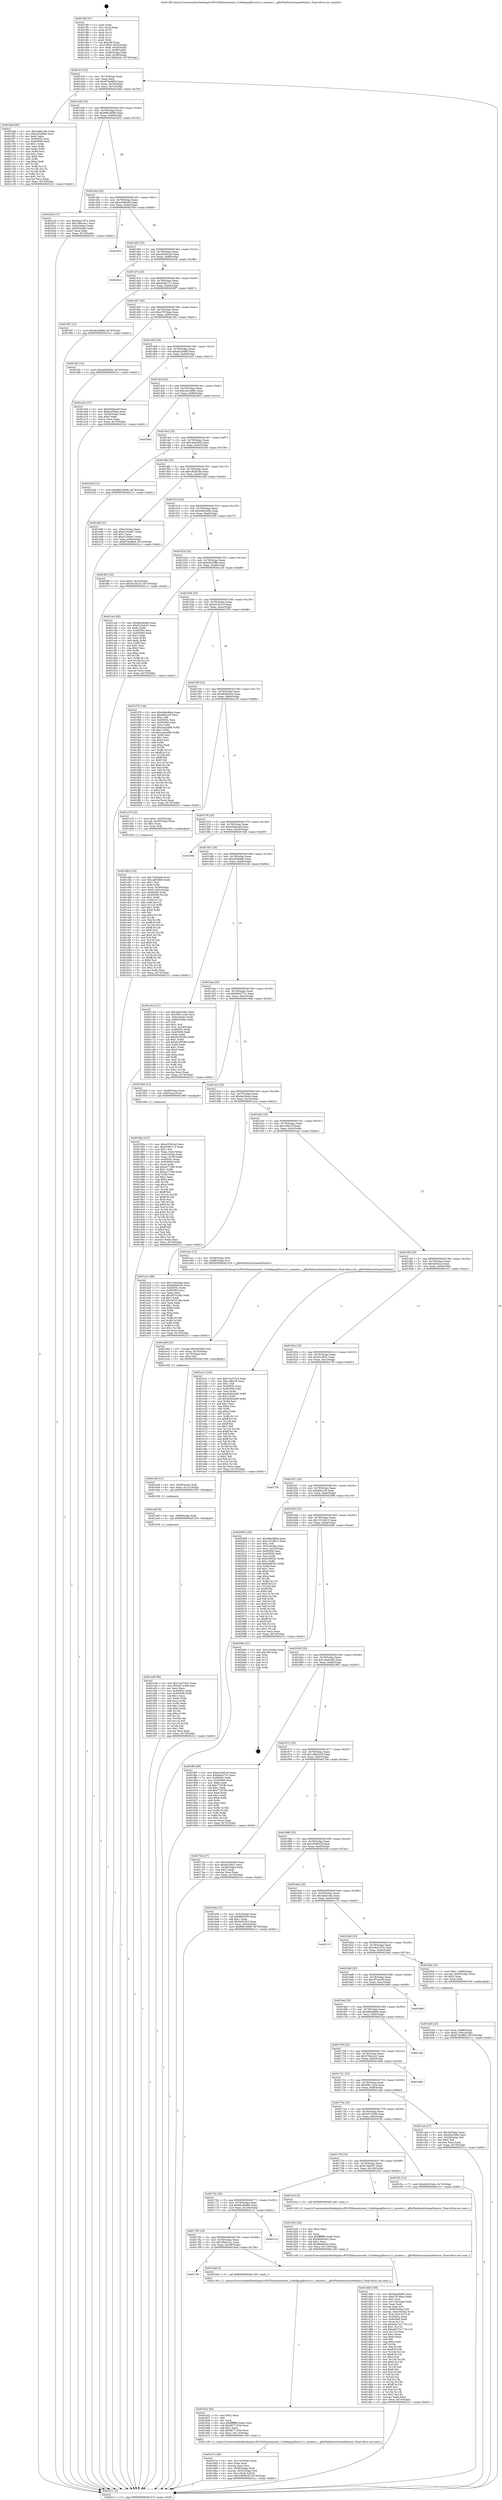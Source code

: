 digraph "0x4013f0" {
  label = "0x4013f0 (/mnt/c/Users/mathe/Desktop/tcc/POCII/binaries/extr_Craftdepsglfwsrcx11_monitor.c__glfwPlatformIsSameMonitor_Final-ollvm.out::main(0))"
  labelloc = "t"
  node[shape=record]

  Entry [label="",width=0.3,height=0.3,shape=circle,fillcolor=black,style=filled]
  "0x40141f" [label="{
     0x40141f [23]\l
     | [instrs]\l
     &nbsp;&nbsp;0x40141f \<+3\>: mov -0x74(%rbp),%eax\l
     &nbsp;&nbsp;0x401422 \<+2\>: mov %eax,%ecx\l
     &nbsp;&nbsp;0x401424 \<+6\>: sub $0x875e4865,%ecx\l
     &nbsp;&nbsp;0x40142a \<+3\>: mov %eax,-0x78(%rbp)\l
     &nbsp;&nbsp;0x40142d \<+3\>: mov %ecx,-0x7c(%rbp)\l
     &nbsp;&nbsp;0x401430 \<+6\>: je 0000000000401beb \<main+0x7fb\>\l
  }"]
  "0x401beb" [label="{
     0x401beb [83]\l
     | [instrs]\l
     &nbsp;&nbsp;0x401beb \<+5\>: mov $0x3ad41e8c,%eax\l
     &nbsp;&nbsp;0x401bf0 \<+5\>: mov $0xe202b6fe,%ecx\l
     &nbsp;&nbsp;0x401bf5 \<+2\>: xor %edx,%edx\l
     &nbsp;&nbsp;0x401bf7 \<+7\>: mov 0x40505c,%esi\l
     &nbsp;&nbsp;0x401bfe \<+7\>: mov 0x405060,%edi\l
     &nbsp;&nbsp;0x401c05 \<+3\>: sub $0x1,%edx\l
     &nbsp;&nbsp;0x401c08 \<+3\>: mov %esi,%r8d\l
     &nbsp;&nbsp;0x401c0b \<+3\>: add %edx,%r8d\l
     &nbsp;&nbsp;0x401c0e \<+4\>: imul %r8d,%esi\l
     &nbsp;&nbsp;0x401c12 \<+3\>: and $0x1,%esi\l
     &nbsp;&nbsp;0x401c15 \<+3\>: cmp $0x0,%esi\l
     &nbsp;&nbsp;0x401c18 \<+4\>: sete %r9b\l
     &nbsp;&nbsp;0x401c1c \<+3\>: cmp $0xa,%edi\l
     &nbsp;&nbsp;0x401c1f \<+4\>: setl %r10b\l
     &nbsp;&nbsp;0x401c23 \<+3\>: mov %r9b,%r11b\l
     &nbsp;&nbsp;0x401c26 \<+3\>: and %r10b,%r11b\l
     &nbsp;&nbsp;0x401c29 \<+3\>: xor %r10b,%r9b\l
     &nbsp;&nbsp;0x401c2c \<+3\>: or %r9b,%r11b\l
     &nbsp;&nbsp;0x401c2f \<+4\>: test $0x1,%r11b\l
     &nbsp;&nbsp;0x401c33 \<+3\>: cmovne %ecx,%eax\l
     &nbsp;&nbsp;0x401c36 \<+3\>: mov %eax,-0x74(%rbp)\l
     &nbsp;&nbsp;0x401c39 \<+5\>: jmp 00000000004021c1 \<main+0xdd1\>\l
  }"]
  "0x401436" [label="{
     0x401436 [22]\l
     | [instrs]\l
     &nbsp;&nbsp;0x401436 \<+5\>: jmp 000000000040143b \<main+0x4b\>\l
     &nbsp;&nbsp;0x40143b \<+3\>: mov -0x78(%rbp),%eax\l
     &nbsp;&nbsp;0x40143e \<+5\>: sub $0x89616696,%eax\l
     &nbsp;&nbsp;0x401443 \<+3\>: mov %eax,-0x80(%rbp)\l
     &nbsp;&nbsp;0x401446 \<+6\>: je 0000000000401b32 \<main+0x742\>\l
  }"]
  Exit [label="",width=0.3,height=0.3,shape=circle,fillcolor=black,style=filled,peripheries=2]
  "0x401b32" [label="{
     0x401b32 [27]\l
     | [instrs]\l
     &nbsp;&nbsp;0x401b32 \<+5\>: mov $0x3da2187a,%eax\l
     &nbsp;&nbsp;0x401b37 \<+5\>: mov $0x796e1ec1,%ecx\l
     &nbsp;&nbsp;0x401b3c \<+3\>: mov -0x5c(%rbp),%edx\l
     &nbsp;&nbsp;0x401b3f \<+3\>: cmp -0x50(%rbp),%edx\l
     &nbsp;&nbsp;0x401b42 \<+3\>: cmovl %ecx,%eax\l
     &nbsp;&nbsp;0x401b45 \<+3\>: mov %eax,-0x74(%rbp)\l
     &nbsp;&nbsp;0x401b48 \<+5\>: jmp 00000000004021c1 \<main+0xdd1\>\l
  }"]
  "0x40144c" [label="{
     0x40144c [25]\l
     | [instrs]\l
     &nbsp;&nbsp;0x40144c \<+5\>: jmp 0000000000401451 \<main+0x61\>\l
     &nbsp;&nbsp;0x401451 \<+3\>: mov -0x78(%rbp),%eax\l
     &nbsp;&nbsp;0x401454 \<+5\>: sub $0xa106fc0d,%eax\l
     &nbsp;&nbsp;0x401459 \<+6\>: mov %eax,-0x84(%rbp)\l
     &nbsp;&nbsp;0x40145f \<+6\>: je 0000000000401f54 \<main+0xb64\>\l
  }"]
  "0x401ee8" [label="{
     0x401ee8 [84]\l
     | [instrs]\l
     &nbsp;&nbsp;0x401ee8 \<+5\>: mov $0x7ce37d15,%eax\l
     &nbsp;&nbsp;0x401eed \<+5\>: mov $0x5d7c33f9,%esi\l
     &nbsp;&nbsp;0x401ef2 \<+2\>: xor %ecx,%ecx\l
     &nbsp;&nbsp;0x401ef4 \<+7\>: mov 0x40505c,%edx\l
     &nbsp;&nbsp;0x401efb \<+8\>: mov 0x405060,%r8d\l
     &nbsp;&nbsp;0x401f03 \<+3\>: sub $0x1,%ecx\l
     &nbsp;&nbsp;0x401f06 \<+3\>: mov %edx,%r9d\l
     &nbsp;&nbsp;0x401f09 \<+3\>: add %ecx,%r9d\l
     &nbsp;&nbsp;0x401f0c \<+4\>: imul %r9d,%edx\l
     &nbsp;&nbsp;0x401f10 \<+3\>: and $0x1,%edx\l
     &nbsp;&nbsp;0x401f13 \<+3\>: cmp $0x0,%edx\l
     &nbsp;&nbsp;0x401f16 \<+4\>: sete %r10b\l
     &nbsp;&nbsp;0x401f1a \<+4\>: cmp $0xa,%r8d\l
     &nbsp;&nbsp;0x401f1e \<+4\>: setl %r11b\l
     &nbsp;&nbsp;0x401f22 \<+3\>: mov %r10b,%bl\l
     &nbsp;&nbsp;0x401f25 \<+3\>: and %r11b,%bl\l
     &nbsp;&nbsp;0x401f28 \<+3\>: xor %r11b,%r10b\l
     &nbsp;&nbsp;0x401f2b \<+3\>: or %r10b,%bl\l
     &nbsp;&nbsp;0x401f2e \<+3\>: test $0x1,%bl\l
     &nbsp;&nbsp;0x401f31 \<+3\>: cmovne %esi,%eax\l
     &nbsp;&nbsp;0x401f34 \<+3\>: mov %eax,-0x74(%rbp)\l
     &nbsp;&nbsp;0x401f37 \<+5\>: jmp 00000000004021c1 \<main+0xdd1\>\l
  }"]
  "0x401f54" [label="{
     0x401f54\l
  }", style=dashed]
  "0x401465" [label="{
     0x401465 [25]\l
     | [instrs]\l
     &nbsp;&nbsp;0x401465 \<+5\>: jmp 000000000040146a \<main+0x7a\>\l
     &nbsp;&nbsp;0x40146a \<+3\>: mov -0x78(%rbp),%eax\l
     &nbsp;&nbsp;0x40146d \<+5\>: sub $0xa53591a0,%eax\l
     &nbsp;&nbsp;0x401472 \<+6\>: mov %eax,-0x88(%rbp)\l
     &nbsp;&nbsp;0x401478 \<+6\>: je 00000000004020cb \<main+0xcdb\>\l
  }"]
  "0x401edf" [label="{
     0x401edf [9]\l
     | [instrs]\l
     &nbsp;&nbsp;0x401edf \<+4\>: mov -0x68(%rbp),%rdi\l
     &nbsp;&nbsp;0x401ee3 \<+5\>: call 0000000000401030 \<free@plt\>\l
     | [calls]\l
     &nbsp;&nbsp;0x401030 \{1\} (unknown)\l
  }"]
  "0x4020cb" [label="{
     0x4020cb\l
  }", style=dashed]
  "0x40147e" [label="{
     0x40147e [25]\l
     | [instrs]\l
     &nbsp;&nbsp;0x40147e \<+5\>: jmp 0000000000401483 \<main+0x93\>\l
     &nbsp;&nbsp;0x401483 \<+3\>: mov -0x78(%rbp),%eax\l
     &nbsp;&nbsp;0x401486 \<+5\>: sub $0xa53bc712,%eax\l
     &nbsp;&nbsp;0x40148b \<+6\>: mov %eax,-0x8c(%rbp)\l
     &nbsp;&nbsp;0x401491 \<+6\>: je 00000000004019f7 \<main+0x607\>\l
  }"]
  "0x401ed0" [label="{
     0x401ed0 [15]\l
     | [instrs]\l
     &nbsp;&nbsp;0x401ed0 \<+4\>: mov -0x58(%rbp),%rdi\l
     &nbsp;&nbsp;0x401ed4 \<+6\>: mov %eax,-0x11c(%rbp)\l
     &nbsp;&nbsp;0x401eda \<+5\>: call 0000000000401030 \<free@plt\>\l
     | [calls]\l
     &nbsp;&nbsp;0x401030 \{1\} (unknown)\l
  }"]
  "0x4019f7" [label="{
     0x4019f7 [12]\l
     | [instrs]\l
     &nbsp;&nbsp;0x4019f7 \<+7\>: movl $0xabc2b96f,-0x74(%rbp)\l
     &nbsp;&nbsp;0x4019fe \<+5\>: jmp 00000000004021c1 \<main+0xdd1\>\l
  }"]
  "0x401497" [label="{
     0x401497 [25]\l
     | [instrs]\l
     &nbsp;&nbsp;0x401497 \<+5\>: jmp 000000000040149c \<main+0xac\>\l
     &nbsp;&nbsp;0x40149c \<+3\>: mov -0x78(%rbp),%eax\l
     &nbsp;&nbsp;0x40149f \<+5\>: sub $0xa7874bea,%eax\l
     &nbsp;&nbsp;0x4014a4 \<+6\>: mov %eax,-0x90(%rbp)\l
     &nbsp;&nbsp;0x4014aa \<+6\>: je 0000000000401df1 \<main+0xa01\>\l
  }"]
  "0x401eb9" [label="{
     0x401eb9 [23]\l
     | [instrs]\l
     &nbsp;&nbsp;0x401eb9 \<+10\>: movabs $0x4030b6,%rdi\l
     &nbsp;&nbsp;0x401ec3 \<+3\>: mov %eax,-0x70(%rbp)\l
     &nbsp;&nbsp;0x401ec6 \<+3\>: mov -0x70(%rbp),%esi\l
     &nbsp;&nbsp;0x401ec9 \<+2\>: mov $0x0,%al\l
     &nbsp;&nbsp;0x401ecb \<+5\>: call 0000000000401040 \<printf@plt\>\l
     | [calls]\l
     &nbsp;&nbsp;0x401040 \{1\} (unknown)\l
  }"]
  "0x401df1" [label="{
     0x401df1 [12]\l
     | [instrs]\l
     &nbsp;&nbsp;0x401df1 \<+7\>: movl $0xcd62629e,-0x74(%rbp)\l
     &nbsp;&nbsp;0x401df8 \<+5\>: jmp 00000000004021c1 \<main+0xdd1\>\l
  }"]
  "0x4014b0" [label="{
     0x4014b0 [25]\l
     | [instrs]\l
     &nbsp;&nbsp;0x4014b0 \<+5\>: jmp 00000000004014b5 \<main+0xc5\>\l
     &nbsp;&nbsp;0x4014b5 \<+3\>: mov -0x78(%rbp),%eax\l
     &nbsp;&nbsp;0x4014b8 \<+5\>: sub $0xabc2b96f,%eax\l
     &nbsp;&nbsp;0x4014bd \<+6\>: mov %eax,-0x94(%rbp)\l
     &nbsp;&nbsp;0x4014c3 \<+6\>: je 0000000000401a03 \<main+0x613\>\l
  }"]
  "0x401d48" [label="{
     0x401d48 [169]\l
     | [instrs]\l
     &nbsp;&nbsp;0x401d48 \<+5\>: mov $0x6bc94d66,%ecx\l
     &nbsp;&nbsp;0x401d4d \<+5\>: mov $0xa7874bea,%edx\l
     &nbsp;&nbsp;0x401d52 \<+3\>: mov $0x1,%sil\l
     &nbsp;&nbsp;0x401d55 \<+6\>: mov -0x118(%rbp),%edi\l
     &nbsp;&nbsp;0x401d5b \<+3\>: imul %eax,%edi\l
     &nbsp;&nbsp;0x401d5e \<+3\>: movslq %edi,%r8\l
     &nbsp;&nbsp;0x401d61 \<+4\>: mov -0x68(%rbp),%r9\l
     &nbsp;&nbsp;0x401d65 \<+4\>: movslq -0x6c(%rbp),%r10\l
     &nbsp;&nbsp;0x401d69 \<+4\>: mov %r8,(%r9,%r10,8)\l
     &nbsp;&nbsp;0x401d6d \<+7\>: mov 0x40505c,%eax\l
     &nbsp;&nbsp;0x401d74 \<+7\>: mov 0x405060,%edi\l
     &nbsp;&nbsp;0x401d7b \<+3\>: mov %eax,%r11d\l
     &nbsp;&nbsp;0x401d7e \<+7\>: sub $0xab5c7a17,%r11d\l
     &nbsp;&nbsp;0x401d85 \<+4\>: sub $0x1,%r11d\l
     &nbsp;&nbsp;0x401d89 \<+7\>: add $0xab5c7a17,%r11d\l
     &nbsp;&nbsp;0x401d90 \<+4\>: imul %r11d,%eax\l
     &nbsp;&nbsp;0x401d94 \<+3\>: and $0x1,%eax\l
     &nbsp;&nbsp;0x401d97 \<+3\>: cmp $0x0,%eax\l
     &nbsp;&nbsp;0x401d9a \<+3\>: sete %bl\l
     &nbsp;&nbsp;0x401d9d \<+3\>: cmp $0xa,%edi\l
     &nbsp;&nbsp;0x401da0 \<+4\>: setl %r14b\l
     &nbsp;&nbsp;0x401da4 \<+3\>: mov %bl,%r15b\l
     &nbsp;&nbsp;0x401da7 \<+4\>: xor $0xff,%r15b\l
     &nbsp;&nbsp;0x401dab \<+3\>: mov %r14b,%r12b\l
     &nbsp;&nbsp;0x401dae \<+4\>: xor $0xff,%r12b\l
     &nbsp;&nbsp;0x401db2 \<+4\>: xor $0x0,%sil\l
     &nbsp;&nbsp;0x401db6 \<+3\>: mov %r15b,%r13b\l
     &nbsp;&nbsp;0x401db9 \<+4\>: and $0x0,%r13b\l
     &nbsp;&nbsp;0x401dbd \<+3\>: and %sil,%bl\l
     &nbsp;&nbsp;0x401dc0 \<+3\>: mov %r12b,%al\l
     &nbsp;&nbsp;0x401dc3 \<+2\>: and $0x0,%al\l
     &nbsp;&nbsp;0x401dc5 \<+3\>: and %sil,%r14b\l
     &nbsp;&nbsp;0x401dc8 \<+3\>: or %bl,%r13b\l
     &nbsp;&nbsp;0x401dcb \<+3\>: or %r14b,%al\l
     &nbsp;&nbsp;0x401dce \<+3\>: xor %al,%r13b\l
     &nbsp;&nbsp;0x401dd1 \<+3\>: or %r12b,%r15b\l
     &nbsp;&nbsp;0x401dd4 \<+4\>: xor $0xff,%r15b\l
     &nbsp;&nbsp;0x401dd8 \<+4\>: or $0x0,%sil\l
     &nbsp;&nbsp;0x401ddc \<+3\>: and %sil,%r15b\l
     &nbsp;&nbsp;0x401ddf \<+3\>: or %r15b,%r13b\l
     &nbsp;&nbsp;0x401de2 \<+4\>: test $0x1,%r13b\l
     &nbsp;&nbsp;0x401de6 \<+3\>: cmovne %edx,%ecx\l
     &nbsp;&nbsp;0x401de9 \<+3\>: mov %ecx,-0x74(%rbp)\l
     &nbsp;&nbsp;0x401dec \<+5\>: jmp 00000000004021c1 \<main+0xdd1\>\l
  }"]
  "0x401a03" [label="{
     0x401a03 [27]\l
     | [instrs]\l
     &nbsp;&nbsp;0x401a03 \<+5\>: mov $0xe0ddaa49,%eax\l
     &nbsp;&nbsp;0x401a08 \<+5\>: mov $0xfac024ee,%ecx\l
     &nbsp;&nbsp;0x401a0d \<+3\>: mov -0x34(%rbp),%edx\l
     &nbsp;&nbsp;0x401a10 \<+3\>: cmp $0x0,%edx\l
     &nbsp;&nbsp;0x401a13 \<+3\>: cmove %ecx,%eax\l
     &nbsp;&nbsp;0x401a16 \<+3\>: mov %eax,-0x74(%rbp)\l
     &nbsp;&nbsp;0x401a19 \<+5\>: jmp 00000000004021c1 \<main+0xdd1\>\l
  }"]
  "0x4014c9" [label="{
     0x4014c9 [25]\l
     | [instrs]\l
     &nbsp;&nbsp;0x4014c9 \<+5\>: jmp 00000000004014ce \<main+0xde\>\l
     &nbsp;&nbsp;0x4014ce \<+3\>: mov -0x78(%rbp),%eax\l
     &nbsp;&nbsp;0x4014d1 \<+5\>: sub $0xc42c4682,%eax\l
     &nbsp;&nbsp;0x4014d6 \<+6\>: mov %eax,-0x98(%rbp)\l
     &nbsp;&nbsp;0x4014dc \<+6\>: je 00000000004020b3 \<main+0xcc3\>\l
  }"]
  "0x401d20" [label="{
     0x401d20 [40]\l
     | [instrs]\l
     &nbsp;&nbsp;0x401d20 \<+5\>: mov $0x2,%ecx\l
     &nbsp;&nbsp;0x401d25 \<+1\>: cltd\l
     &nbsp;&nbsp;0x401d26 \<+2\>: idiv %ecx\l
     &nbsp;&nbsp;0x401d28 \<+6\>: imul $0xfffffffe,%edx,%ecx\l
     &nbsp;&nbsp;0x401d2e \<+6\>: sub $0x694dcb2c,%ecx\l
     &nbsp;&nbsp;0x401d34 \<+3\>: add $0x1,%ecx\l
     &nbsp;&nbsp;0x401d37 \<+6\>: add $0x694dcb2c,%ecx\l
     &nbsp;&nbsp;0x401d3d \<+6\>: mov %ecx,-0x118(%rbp)\l
     &nbsp;&nbsp;0x401d43 \<+5\>: call 0000000000401160 \<next_i\>\l
     | [calls]\l
     &nbsp;&nbsp;0x401160 \{1\} (/mnt/c/Users/mathe/Desktop/tcc/POCII/binaries/extr_Craftdepsglfwsrcx11_monitor.c__glfwPlatformIsSameMonitor_Final-ollvm.out::next_i)\l
  }"]
  "0x4020b3" [label="{
     0x4020b3\l
  }", style=dashed]
  "0x4014e2" [label="{
     0x4014e2 [25]\l
     | [instrs]\l
     &nbsp;&nbsp;0x4014e2 \<+5\>: jmp 00000000004014e7 \<main+0xf7\>\l
     &nbsp;&nbsp;0x4014e7 \<+3\>: mov -0x78(%rbp),%eax\l
     &nbsp;&nbsp;0x4014ea \<+5\>: sub $0xca8c09e0,%eax\l
     &nbsp;&nbsp;0x4014ef \<+6\>: mov %eax,-0x9c(%rbp)\l
     &nbsp;&nbsp;0x4014f5 \<+6\>: je 0000000000401b26 \<main+0x736\>\l
  }"]
  "0x401bd4" [label="{
     0x401bd4 [23]\l
     | [instrs]\l
     &nbsp;&nbsp;0x401bd4 \<+4\>: mov %rax,-0x68(%rbp)\l
     &nbsp;&nbsp;0x401bd8 \<+7\>: movl $0x0,-0x6c(%rbp)\l
     &nbsp;&nbsp;0x401bdf \<+7\>: movl $0x875e4865,-0x74(%rbp)\l
     &nbsp;&nbsp;0x401be6 \<+5\>: jmp 00000000004021c1 \<main+0xdd1\>\l
  }"]
  "0x401b26" [label="{
     0x401b26 [12]\l
     | [instrs]\l
     &nbsp;&nbsp;0x401b26 \<+7\>: movl $0x89616696,-0x74(%rbp)\l
     &nbsp;&nbsp;0x401b2d \<+5\>: jmp 00000000004021c1 \<main+0xdd1\>\l
  }"]
  "0x4014fb" [label="{
     0x4014fb [25]\l
     | [instrs]\l
     &nbsp;&nbsp;0x4014fb \<+5\>: jmp 0000000000401500 \<main+0x110\>\l
     &nbsp;&nbsp;0x401500 \<+3\>: mov -0x78(%rbp),%eax\l
     &nbsp;&nbsp;0x401503 \<+5\>: sub $0xcd62629e,%eax\l
     &nbsp;&nbsp;0x401508 \<+6\>: mov %eax,-0xa0(%rbp)\l
     &nbsp;&nbsp;0x40150e \<+6\>: je 0000000000401dfd \<main+0xa0d\>\l
  }"]
  "0x401b7a" [label="{
     0x401b7a [36]\l
     | [instrs]\l
     &nbsp;&nbsp;0x401b7a \<+6\>: mov -0x114(%rbp),%ecx\l
     &nbsp;&nbsp;0x401b80 \<+3\>: imul %eax,%ecx\l
     &nbsp;&nbsp;0x401b83 \<+3\>: movslq %ecx,%rsi\l
     &nbsp;&nbsp;0x401b86 \<+4\>: mov -0x58(%rbp),%rdi\l
     &nbsp;&nbsp;0x401b8a \<+4\>: movslq -0x5c(%rbp),%r8\l
     &nbsp;&nbsp;0x401b8e \<+4\>: mov %rsi,(%rdi,%r8,8)\l
     &nbsp;&nbsp;0x401b92 \<+7\>: movl $0x2594925f,-0x74(%rbp)\l
     &nbsp;&nbsp;0x401b99 \<+5\>: jmp 00000000004021c1 \<main+0xdd1\>\l
  }"]
  "0x401dfd" [label="{
     0x401dfd [31]\l
     | [instrs]\l
     &nbsp;&nbsp;0x401dfd \<+3\>: mov -0x6c(%rbp),%eax\l
     &nbsp;&nbsp;0x401e00 \<+5\>: add $0xe135ee47,%eax\l
     &nbsp;&nbsp;0x401e05 \<+3\>: add $0x1,%eax\l
     &nbsp;&nbsp;0x401e08 \<+5\>: sub $0xe135ee47,%eax\l
     &nbsp;&nbsp;0x401e0d \<+3\>: mov %eax,-0x6c(%rbp)\l
     &nbsp;&nbsp;0x401e10 \<+7\>: movl $0x875e4865,-0x74(%rbp)\l
     &nbsp;&nbsp;0x401e17 \<+5\>: jmp 00000000004021c1 \<main+0xdd1\>\l
  }"]
  "0x401514" [label="{
     0x401514 [25]\l
     | [instrs]\l
     &nbsp;&nbsp;0x401514 \<+5\>: jmp 0000000000401519 \<main+0x129\>\l
     &nbsp;&nbsp;0x401519 \<+3\>: mov -0x78(%rbp),%eax\l
     &nbsp;&nbsp;0x40151c \<+5\>: sub $0xd2d01b6e,%eax\l
     &nbsp;&nbsp;0x401521 \<+6\>: mov %eax,-0xa4(%rbp)\l
     &nbsp;&nbsp;0x401527 \<+6\>: je 0000000000401f65 \<main+0xb75\>\l
  }"]
  "0x401b52" [label="{
     0x401b52 [40]\l
     | [instrs]\l
     &nbsp;&nbsp;0x401b52 \<+5\>: mov $0x2,%ecx\l
     &nbsp;&nbsp;0x401b57 \<+1\>: cltd\l
     &nbsp;&nbsp;0x401b58 \<+2\>: idiv %ecx\l
     &nbsp;&nbsp;0x401b5a \<+6\>: imul $0xfffffffe,%edx,%ecx\l
     &nbsp;&nbsp;0x401b60 \<+6\>: sub $0x5877193b,%ecx\l
     &nbsp;&nbsp;0x401b66 \<+3\>: add $0x1,%ecx\l
     &nbsp;&nbsp;0x401b69 \<+6\>: add $0x5877193b,%ecx\l
     &nbsp;&nbsp;0x401b6f \<+6\>: mov %ecx,-0x114(%rbp)\l
     &nbsp;&nbsp;0x401b75 \<+5\>: call 0000000000401160 \<next_i\>\l
     | [calls]\l
     &nbsp;&nbsp;0x401160 \{1\} (/mnt/c/Users/mathe/Desktop/tcc/POCII/binaries/extr_Craftdepsglfwsrcx11_monitor.c__glfwPlatformIsSameMonitor_Final-ollvm.out::next_i)\l
  }"]
  "0x401f65" [label="{
     0x401f65 [19]\l
     | [instrs]\l
     &nbsp;&nbsp;0x401f65 \<+7\>: movl $0x0,-0x3c(%rbp)\l
     &nbsp;&nbsp;0x401f6c \<+7\>: movl $0xd419c21f,-0x74(%rbp)\l
     &nbsp;&nbsp;0x401f73 \<+5\>: jmp 00000000004021c1 \<main+0xdd1\>\l
  }"]
  "0x40152d" [label="{
     0x40152d [25]\l
     | [instrs]\l
     &nbsp;&nbsp;0x40152d \<+5\>: jmp 0000000000401532 \<main+0x142\>\l
     &nbsp;&nbsp;0x401532 \<+3\>: mov -0x78(%rbp),%eax\l
     &nbsp;&nbsp;0x401535 \<+5\>: sub $0xd3a35f8e,%eax\l
     &nbsp;&nbsp;0x40153a \<+6\>: mov %eax,-0xa8(%rbp)\l
     &nbsp;&nbsp;0x401540 \<+6\>: je 0000000000401cc8 \<main+0x8d8\>\l
  }"]
  "0x40179e" [label="{
     0x40179e\l
  }", style=dashed]
  "0x401cc8" [label="{
     0x401cc8 [83]\l
     | [instrs]\l
     &nbsp;&nbsp;0x401cc8 \<+5\>: mov $0x6bc94d66,%eax\l
     &nbsp;&nbsp;0x401ccd \<+5\>: mov $0x612bdc97,%ecx\l
     &nbsp;&nbsp;0x401cd2 \<+2\>: xor %edx,%edx\l
     &nbsp;&nbsp;0x401cd4 \<+7\>: mov 0x40505c,%esi\l
     &nbsp;&nbsp;0x401cdb \<+7\>: mov 0x405060,%edi\l
     &nbsp;&nbsp;0x401ce2 \<+3\>: sub $0x1,%edx\l
     &nbsp;&nbsp;0x401ce5 \<+3\>: mov %esi,%r8d\l
     &nbsp;&nbsp;0x401ce8 \<+3\>: add %edx,%r8d\l
     &nbsp;&nbsp;0x401ceb \<+4\>: imul %r8d,%esi\l
     &nbsp;&nbsp;0x401cef \<+3\>: and $0x1,%esi\l
     &nbsp;&nbsp;0x401cf2 \<+3\>: cmp $0x0,%esi\l
     &nbsp;&nbsp;0x401cf5 \<+4\>: sete %r9b\l
     &nbsp;&nbsp;0x401cf9 \<+3\>: cmp $0xa,%edi\l
     &nbsp;&nbsp;0x401cfc \<+4\>: setl %r10b\l
     &nbsp;&nbsp;0x401d00 \<+3\>: mov %r9b,%r11b\l
     &nbsp;&nbsp;0x401d03 \<+3\>: and %r10b,%r11b\l
     &nbsp;&nbsp;0x401d06 \<+3\>: xor %r10b,%r9b\l
     &nbsp;&nbsp;0x401d09 \<+3\>: or %r9b,%r11b\l
     &nbsp;&nbsp;0x401d0c \<+4\>: test $0x1,%r11b\l
     &nbsp;&nbsp;0x401d10 \<+3\>: cmovne %ecx,%eax\l
     &nbsp;&nbsp;0x401d13 \<+3\>: mov %eax,-0x74(%rbp)\l
     &nbsp;&nbsp;0x401d16 \<+5\>: jmp 00000000004021c1 \<main+0xdd1\>\l
  }"]
  "0x401546" [label="{
     0x401546 [25]\l
     | [instrs]\l
     &nbsp;&nbsp;0x401546 \<+5\>: jmp 000000000040154b \<main+0x15b\>\l
     &nbsp;&nbsp;0x40154b \<+3\>: mov -0x78(%rbp),%eax\l
     &nbsp;&nbsp;0x40154e \<+5\>: sub $0xd419c21f,%eax\l
     &nbsp;&nbsp;0x401553 \<+6\>: mov %eax,-0xac(%rbp)\l
     &nbsp;&nbsp;0x401559 \<+6\>: je 0000000000401f78 \<main+0xb88\>\l
  }"]
  "0x401b4d" [label="{
     0x401b4d [5]\l
     | [instrs]\l
     &nbsp;&nbsp;0x401b4d \<+5\>: call 0000000000401160 \<next_i\>\l
     | [calls]\l
     &nbsp;&nbsp;0x401160 \{1\} (/mnt/c/Users/mathe/Desktop/tcc/POCII/binaries/extr_Craftdepsglfwsrcx11_monitor.c__glfwPlatformIsSameMonitor_Final-ollvm.out::next_i)\l
  }"]
  "0x401f78" [label="{
     0x401f78 [144]\l
     | [instrs]\l
     &nbsp;&nbsp;0x401f78 \<+5\>: mov $0x48dc866a,%eax\l
     &nbsp;&nbsp;0x401f7d \<+5\>: mov $0xdfd2c39,%ecx\l
     &nbsp;&nbsp;0x401f82 \<+2\>: mov $0x1,%dl\l
     &nbsp;&nbsp;0x401f84 \<+7\>: mov 0x40505c,%esi\l
     &nbsp;&nbsp;0x401f8b \<+7\>: mov 0x405060,%edi\l
     &nbsp;&nbsp;0x401f92 \<+3\>: mov %esi,%r8d\l
     &nbsp;&nbsp;0x401f95 \<+7\>: add $0xcaa2a880,%r8d\l
     &nbsp;&nbsp;0x401f9c \<+4\>: sub $0x1,%r8d\l
     &nbsp;&nbsp;0x401fa0 \<+7\>: sub $0xcaa2a880,%r8d\l
     &nbsp;&nbsp;0x401fa7 \<+4\>: imul %r8d,%esi\l
     &nbsp;&nbsp;0x401fab \<+3\>: and $0x1,%esi\l
     &nbsp;&nbsp;0x401fae \<+3\>: cmp $0x0,%esi\l
     &nbsp;&nbsp;0x401fb1 \<+4\>: sete %r9b\l
     &nbsp;&nbsp;0x401fb5 \<+3\>: cmp $0xa,%edi\l
     &nbsp;&nbsp;0x401fb8 \<+4\>: setl %r10b\l
     &nbsp;&nbsp;0x401fbc \<+3\>: mov %r9b,%r11b\l
     &nbsp;&nbsp;0x401fbf \<+4\>: xor $0xff,%r11b\l
     &nbsp;&nbsp;0x401fc3 \<+3\>: mov %r10b,%bl\l
     &nbsp;&nbsp;0x401fc6 \<+3\>: xor $0xff,%bl\l
     &nbsp;&nbsp;0x401fc9 \<+3\>: xor $0x0,%dl\l
     &nbsp;&nbsp;0x401fcc \<+3\>: mov %r11b,%r14b\l
     &nbsp;&nbsp;0x401fcf \<+4\>: and $0x0,%r14b\l
     &nbsp;&nbsp;0x401fd3 \<+3\>: and %dl,%r9b\l
     &nbsp;&nbsp;0x401fd6 \<+3\>: mov %bl,%r15b\l
     &nbsp;&nbsp;0x401fd9 \<+4\>: and $0x0,%r15b\l
     &nbsp;&nbsp;0x401fdd \<+3\>: and %dl,%r10b\l
     &nbsp;&nbsp;0x401fe0 \<+3\>: or %r9b,%r14b\l
     &nbsp;&nbsp;0x401fe3 \<+3\>: or %r10b,%r15b\l
     &nbsp;&nbsp;0x401fe6 \<+3\>: xor %r15b,%r14b\l
     &nbsp;&nbsp;0x401fe9 \<+3\>: or %bl,%r11b\l
     &nbsp;&nbsp;0x401fec \<+4\>: xor $0xff,%r11b\l
     &nbsp;&nbsp;0x401ff0 \<+3\>: or $0x0,%dl\l
     &nbsp;&nbsp;0x401ff3 \<+3\>: and %dl,%r11b\l
     &nbsp;&nbsp;0x401ff6 \<+3\>: or %r11b,%r14b\l
     &nbsp;&nbsp;0x401ff9 \<+4\>: test $0x1,%r14b\l
     &nbsp;&nbsp;0x401ffd \<+3\>: cmovne %ecx,%eax\l
     &nbsp;&nbsp;0x402000 \<+3\>: mov %eax,-0x74(%rbp)\l
     &nbsp;&nbsp;0x402003 \<+5\>: jmp 00000000004021c1 \<main+0xdd1\>\l
  }"]
  "0x40155f" [label="{
     0x40155f [25]\l
     | [instrs]\l
     &nbsp;&nbsp;0x40155f \<+5\>: jmp 0000000000401564 \<main+0x174\>\l
     &nbsp;&nbsp;0x401564 \<+3\>: mov -0x78(%rbp),%eax\l
     &nbsp;&nbsp;0x401567 \<+5\>: sub $0xd826e034,%eax\l
     &nbsp;&nbsp;0x40156c \<+6\>: mov %eax,-0xb0(%rbp)\l
     &nbsp;&nbsp;0x401572 \<+6\>: je 0000000000401a76 \<main+0x686\>\l
  }"]
  "0x401785" [label="{
     0x401785 [25]\l
     | [instrs]\l
     &nbsp;&nbsp;0x401785 \<+5\>: jmp 000000000040178a \<main+0x39a\>\l
     &nbsp;&nbsp;0x40178a \<+3\>: mov -0x78(%rbp),%eax\l
     &nbsp;&nbsp;0x40178d \<+5\>: sub $0x796e1ec1,%eax\l
     &nbsp;&nbsp;0x401792 \<+6\>: mov %eax,-0x108(%rbp)\l
     &nbsp;&nbsp;0x401798 \<+6\>: je 0000000000401b4d \<main+0x75d\>\l
  }"]
  "0x401a76" [label="{
     0x401a76 [23]\l
     | [instrs]\l
     &nbsp;&nbsp;0x401a76 \<+7\>: movl $0x1,-0x50(%rbp)\l
     &nbsp;&nbsp;0x401a7d \<+4\>: movslq -0x50(%rbp),%rax\l
     &nbsp;&nbsp;0x401a81 \<+4\>: shl $0x3,%rax\l
     &nbsp;&nbsp;0x401a85 \<+3\>: mov %rax,%rdi\l
     &nbsp;&nbsp;0x401a88 \<+5\>: call 0000000000401050 \<malloc@plt\>\l
     | [calls]\l
     &nbsp;&nbsp;0x401050 \{1\} (unknown)\l
  }"]
  "0x401578" [label="{
     0x401578 [25]\l
     | [instrs]\l
     &nbsp;&nbsp;0x401578 \<+5\>: jmp 000000000040157d \<main+0x18d\>\l
     &nbsp;&nbsp;0x40157d \<+3\>: mov -0x78(%rbp),%eax\l
     &nbsp;&nbsp;0x401580 \<+5\>: sub $0xe0ddaa49,%eax\l
     &nbsp;&nbsp;0x401585 \<+6\>: mov %eax,-0xb4(%rbp)\l
     &nbsp;&nbsp;0x40158b \<+6\>: je 0000000000401f48 \<main+0xb58\>\l
  }"]
  "0x402121" [label="{
     0x402121\l
  }", style=dashed]
  "0x401f48" [label="{
     0x401f48\l
  }", style=dashed]
  "0x401591" [label="{
     0x401591 [25]\l
     | [instrs]\l
     &nbsp;&nbsp;0x401591 \<+5\>: jmp 0000000000401596 \<main+0x1a6\>\l
     &nbsp;&nbsp;0x401596 \<+3\>: mov -0x78(%rbp),%eax\l
     &nbsp;&nbsp;0x401599 \<+5\>: sub $0xe202b6fe,%eax\l
     &nbsp;&nbsp;0x40159e \<+6\>: mov %eax,-0xb8(%rbp)\l
     &nbsp;&nbsp;0x4015a4 \<+6\>: je 0000000000401c3e \<main+0x84e\>\l
  }"]
  "0x40176c" [label="{
     0x40176c [25]\l
     | [instrs]\l
     &nbsp;&nbsp;0x40176c \<+5\>: jmp 0000000000401771 \<main+0x381\>\l
     &nbsp;&nbsp;0x401771 \<+3\>: mov -0x78(%rbp),%eax\l
     &nbsp;&nbsp;0x401774 \<+5\>: sub $0x6bc94d66,%eax\l
     &nbsp;&nbsp;0x401779 \<+6\>: mov %eax,-0x104(%rbp)\l
     &nbsp;&nbsp;0x40177f \<+6\>: je 0000000000402121 \<main+0xd31\>\l
  }"]
  "0x401c3e" [label="{
     0x401c3e [111]\l
     | [instrs]\l
     &nbsp;&nbsp;0x401c3e \<+5\>: mov $0x3ad41e8c,%eax\l
     &nbsp;&nbsp;0x401c43 \<+5\>: mov $0x59b11e26,%ecx\l
     &nbsp;&nbsp;0x401c48 \<+3\>: mov -0x6c(%rbp),%edx\l
     &nbsp;&nbsp;0x401c4b \<+3\>: cmp -0x60(%rbp),%edx\l
     &nbsp;&nbsp;0x401c4e \<+4\>: setl %sil\l
     &nbsp;&nbsp;0x401c52 \<+4\>: and $0x1,%sil\l
     &nbsp;&nbsp;0x401c56 \<+4\>: mov %sil,-0x2d(%rbp)\l
     &nbsp;&nbsp;0x401c5a \<+7\>: mov 0x40505c,%edx\l
     &nbsp;&nbsp;0x401c61 \<+7\>: mov 0x405060,%edi\l
     &nbsp;&nbsp;0x401c68 \<+3\>: mov %edx,%r8d\l
     &nbsp;&nbsp;0x401c6b \<+7\>: sub $0x44185380,%r8d\l
     &nbsp;&nbsp;0x401c72 \<+4\>: sub $0x1,%r8d\l
     &nbsp;&nbsp;0x401c76 \<+7\>: add $0x44185380,%r8d\l
     &nbsp;&nbsp;0x401c7d \<+4\>: imul %r8d,%edx\l
     &nbsp;&nbsp;0x401c81 \<+3\>: and $0x1,%edx\l
     &nbsp;&nbsp;0x401c84 \<+3\>: cmp $0x0,%edx\l
     &nbsp;&nbsp;0x401c87 \<+4\>: sete %sil\l
     &nbsp;&nbsp;0x401c8b \<+3\>: cmp $0xa,%edi\l
     &nbsp;&nbsp;0x401c8e \<+4\>: setl %r9b\l
     &nbsp;&nbsp;0x401c92 \<+3\>: mov %sil,%r10b\l
     &nbsp;&nbsp;0x401c95 \<+3\>: and %r9b,%r10b\l
     &nbsp;&nbsp;0x401c98 \<+3\>: xor %r9b,%sil\l
     &nbsp;&nbsp;0x401c9b \<+3\>: or %sil,%r10b\l
     &nbsp;&nbsp;0x401c9e \<+4\>: test $0x1,%r10b\l
     &nbsp;&nbsp;0x401ca2 \<+3\>: cmovne %ecx,%eax\l
     &nbsp;&nbsp;0x401ca5 \<+3\>: mov %eax,-0x74(%rbp)\l
     &nbsp;&nbsp;0x401ca8 \<+5\>: jmp 00000000004021c1 \<main+0xdd1\>\l
  }"]
  "0x4015aa" [label="{
     0x4015aa [25]\l
     | [instrs]\l
     &nbsp;&nbsp;0x4015aa \<+5\>: jmp 00000000004015af \<main+0x1bf\>\l
     &nbsp;&nbsp;0x4015af \<+3\>: mov -0x78(%rbp),%eax\l
     &nbsp;&nbsp;0x4015b2 \<+5\>: sub $0xf4e02731,%eax\l
     &nbsp;&nbsp;0x4015b7 \<+6\>: mov %eax,-0xbc(%rbp)\l
     &nbsp;&nbsp;0x4015bd \<+6\>: je 000000000040194d \<main+0x55d\>\l
  }"]
  "0x401d1b" [label="{
     0x401d1b [5]\l
     | [instrs]\l
     &nbsp;&nbsp;0x401d1b \<+5\>: call 0000000000401160 \<next_i\>\l
     | [calls]\l
     &nbsp;&nbsp;0x401160 \{1\} (/mnt/c/Users/mathe/Desktop/tcc/POCII/binaries/extr_Craftdepsglfwsrcx11_monitor.c__glfwPlatformIsSameMonitor_Final-ollvm.out::next_i)\l
  }"]
  "0x40194d" [label="{
     0x40194d [13]\l
     | [instrs]\l
     &nbsp;&nbsp;0x40194d \<+4\>: mov -0x48(%rbp),%rax\l
     &nbsp;&nbsp;0x401951 \<+4\>: mov 0x8(%rax),%rdi\l
     &nbsp;&nbsp;0x401955 \<+5\>: call 0000000000401060 \<atoi@plt\>\l
     | [calls]\l
     &nbsp;&nbsp;0x401060 \{1\} (unknown)\l
  }"]
  "0x4015c3" [label="{
     0x4015c3 [25]\l
     | [instrs]\l
     &nbsp;&nbsp;0x4015c3 \<+5\>: jmp 00000000004015c8 \<main+0x1d8\>\l
     &nbsp;&nbsp;0x4015c8 \<+3\>: mov -0x78(%rbp),%eax\l
     &nbsp;&nbsp;0x4015cb \<+5\>: sub $0xfac024ee,%eax\l
     &nbsp;&nbsp;0x4015d0 \<+6\>: mov %eax,-0xc0(%rbp)\l
     &nbsp;&nbsp;0x4015d6 \<+6\>: je 0000000000401a1e \<main+0x62e\>\l
  }"]
  "0x401753" [label="{
     0x401753 [25]\l
     | [instrs]\l
     &nbsp;&nbsp;0x401753 \<+5\>: jmp 0000000000401758 \<main+0x368\>\l
     &nbsp;&nbsp;0x401758 \<+3\>: mov -0x78(%rbp),%eax\l
     &nbsp;&nbsp;0x40175b \<+5\>: sub $0x612bdc97,%eax\l
     &nbsp;&nbsp;0x401760 \<+6\>: mov %eax,-0x100(%rbp)\l
     &nbsp;&nbsp;0x401766 \<+6\>: je 0000000000401d1b \<main+0x92b\>\l
  }"]
  "0x401a1e" [label="{
     0x401a1e [88]\l
     | [instrs]\l
     &nbsp;&nbsp;0x401a1e \<+5\>: mov $0x7cda5eda,%eax\l
     &nbsp;&nbsp;0x401a23 \<+5\>: mov $0xd826e034,%ecx\l
     &nbsp;&nbsp;0x401a28 \<+7\>: mov 0x40505c,%edx\l
     &nbsp;&nbsp;0x401a2f \<+7\>: mov 0x405060,%esi\l
     &nbsp;&nbsp;0x401a36 \<+2\>: mov %edx,%edi\l
     &nbsp;&nbsp;0x401a38 \<+6\>: add $0x387d146e,%edi\l
     &nbsp;&nbsp;0x401a3e \<+3\>: sub $0x1,%edi\l
     &nbsp;&nbsp;0x401a41 \<+6\>: sub $0x387d146e,%edi\l
     &nbsp;&nbsp;0x401a47 \<+3\>: imul %edi,%edx\l
     &nbsp;&nbsp;0x401a4a \<+3\>: and $0x1,%edx\l
     &nbsp;&nbsp;0x401a4d \<+3\>: cmp $0x0,%edx\l
     &nbsp;&nbsp;0x401a50 \<+4\>: sete %r8b\l
     &nbsp;&nbsp;0x401a54 \<+3\>: cmp $0xa,%esi\l
     &nbsp;&nbsp;0x401a57 \<+4\>: setl %r9b\l
     &nbsp;&nbsp;0x401a5b \<+3\>: mov %r8b,%r10b\l
     &nbsp;&nbsp;0x401a5e \<+3\>: and %r9b,%r10b\l
     &nbsp;&nbsp;0x401a61 \<+3\>: xor %r9b,%r8b\l
     &nbsp;&nbsp;0x401a64 \<+3\>: or %r8b,%r10b\l
     &nbsp;&nbsp;0x401a67 \<+4\>: test $0x1,%r10b\l
     &nbsp;&nbsp;0x401a6b \<+3\>: cmovne %ecx,%eax\l
     &nbsp;&nbsp;0x401a6e \<+3\>: mov %eax,-0x74(%rbp)\l
     &nbsp;&nbsp;0x401a71 \<+5\>: jmp 00000000004021c1 \<main+0xdd1\>\l
  }"]
  "0x4015dc" [label="{
     0x4015dc [25]\l
     | [instrs]\l
     &nbsp;&nbsp;0x4015dc \<+5\>: jmp 00000000004015e1 \<main+0x1f1\>\l
     &nbsp;&nbsp;0x4015e1 \<+3\>: mov -0x78(%rbp),%eax\l
     &nbsp;&nbsp;0x4015e4 \<+5\>: sub $0x1ef8318,%eax\l
     &nbsp;&nbsp;0x4015e9 \<+6\>: mov %eax,-0xc4(%rbp)\l
     &nbsp;&nbsp;0x4015ef \<+6\>: je 0000000000401eac \<main+0xabc\>\l
  }"]
  "0x401f3c" [label="{
     0x401f3c [12]\l
     | [instrs]\l
     &nbsp;&nbsp;0x401f3c \<+7\>: movl $0xd2d01b6e,-0x74(%rbp)\l
     &nbsp;&nbsp;0x401f43 \<+5\>: jmp 00000000004021c1 \<main+0xdd1\>\l
  }"]
  "0x401eac" [label="{
     0x401eac [13]\l
     | [instrs]\l
     &nbsp;&nbsp;0x401eac \<+4\>: mov -0x58(%rbp),%rdi\l
     &nbsp;&nbsp;0x401eb0 \<+4\>: mov -0x68(%rbp),%rsi\l
     &nbsp;&nbsp;0x401eb4 \<+5\>: call 00000000004013c0 \<_glfwPlatformIsSameMonitor\>\l
     | [calls]\l
     &nbsp;&nbsp;0x4013c0 \{1\} (/mnt/c/Users/mathe/Desktop/tcc/POCII/binaries/extr_Craftdepsglfwsrcx11_monitor.c__glfwPlatformIsSameMonitor_Final-ollvm.out::_glfwPlatformIsSameMonitor)\l
  }"]
  "0x4015f5" [label="{
     0x4015f5 [25]\l
     | [instrs]\l
     &nbsp;&nbsp;0x4015f5 \<+5\>: jmp 00000000004015fa \<main+0x20a\>\l
     &nbsp;&nbsp;0x4015fa \<+3\>: mov -0x78(%rbp),%eax\l
     &nbsp;&nbsp;0x4015fd \<+5\>: sub $0x5a054ac,%eax\l
     &nbsp;&nbsp;0x401602 \<+6\>: mov %eax,-0xc8(%rbp)\l
     &nbsp;&nbsp;0x401608 \<+6\>: je 0000000000401e1c \<main+0xa2c\>\l
  }"]
  "0x40173a" [label="{
     0x40173a [25]\l
     | [instrs]\l
     &nbsp;&nbsp;0x40173a \<+5\>: jmp 000000000040173f \<main+0x34f\>\l
     &nbsp;&nbsp;0x40173f \<+3\>: mov -0x78(%rbp),%eax\l
     &nbsp;&nbsp;0x401742 \<+5\>: sub $0x5d7c33f9,%eax\l
     &nbsp;&nbsp;0x401747 \<+6\>: mov %eax,-0xfc(%rbp)\l
     &nbsp;&nbsp;0x40174d \<+6\>: je 0000000000401f3c \<main+0xb4c\>\l
  }"]
  "0x401e1c" [label="{
     0x401e1c [144]\l
     | [instrs]\l
     &nbsp;&nbsp;0x401e1c \<+5\>: mov $0x7ce37d15,%eax\l
     &nbsp;&nbsp;0x401e21 \<+5\>: mov $0x1ef8318,%ecx\l
     &nbsp;&nbsp;0x401e26 \<+2\>: mov $0x1,%dl\l
     &nbsp;&nbsp;0x401e28 \<+7\>: mov 0x40505c,%esi\l
     &nbsp;&nbsp;0x401e2f \<+7\>: mov 0x405060,%edi\l
     &nbsp;&nbsp;0x401e36 \<+3\>: mov %esi,%r8d\l
     &nbsp;&nbsp;0x401e39 \<+7\>: add $0x2b402a65,%r8d\l
     &nbsp;&nbsp;0x401e40 \<+4\>: sub $0x1,%r8d\l
     &nbsp;&nbsp;0x401e44 \<+7\>: sub $0x2b402a65,%r8d\l
     &nbsp;&nbsp;0x401e4b \<+4\>: imul %r8d,%esi\l
     &nbsp;&nbsp;0x401e4f \<+3\>: and $0x1,%esi\l
     &nbsp;&nbsp;0x401e52 \<+3\>: cmp $0x0,%esi\l
     &nbsp;&nbsp;0x401e55 \<+4\>: sete %r9b\l
     &nbsp;&nbsp;0x401e59 \<+3\>: cmp $0xa,%edi\l
     &nbsp;&nbsp;0x401e5c \<+4\>: setl %r10b\l
     &nbsp;&nbsp;0x401e60 \<+3\>: mov %r9b,%r11b\l
     &nbsp;&nbsp;0x401e63 \<+4\>: xor $0xff,%r11b\l
     &nbsp;&nbsp;0x401e67 \<+3\>: mov %r10b,%bl\l
     &nbsp;&nbsp;0x401e6a \<+3\>: xor $0xff,%bl\l
     &nbsp;&nbsp;0x401e6d \<+3\>: xor $0x1,%dl\l
     &nbsp;&nbsp;0x401e70 \<+3\>: mov %r11b,%r14b\l
     &nbsp;&nbsp;0x401e73 \<+4\>: and $0xff,%r14b\l
     &nbsp;&nbsp;0x401e77 \<+3\>: and %dl,%r9b\l
     &nbsp;&nbsp;0x401e7a \<+3\>: mov %bl,%r15b\l
     &nbsp;&nbsp;0x401e7d \<+4\>: and $0xff,%r15b\l
     &nbsp;&nbsp;0x401e81 \<+3\>: and %dl,%r10b\l
     &nbsp;&nbsp;0x401e84 \<+3\>: or %r9b,%r14b\l
     &nbsp;&nbsp;0x401e87 \<+3\>: or %r10b,%r15b\l
     &nbsp;&nbsp;0x401e8a \<+3\>: xor %r15b,%r14b\l
     &nbsp;&nbsp;0x401e8d \<+3\>: or %bl,%r11b\l
     &nbsp;&nbsp;0x401e90 \<+4\>: xor $0xff,%r11b\l
     &nbsp;&nbsp;0x401e94 \<+3\>: or $0x1,%dl\l
     &nbsp;&nbsp;0x401e97 \<+3\>: and %dl,%r11b\l
     &nbsp;&nbsp;0x401e9a \<+3\>: or %r11b,%r14b\l
     &nbsp;&nbsp;0x401e9d \<+4\>: test $0x1,%r14b\l
     &nbsp;&nbsp;0x401ea1 \<+3\>: cmovne %ecx,%eax\l
     &nbsp;&nbsp;0x401ea4 \<+3\>: mov %eax,-0x74(%rbp)\l
     &nbsp;&nbsp;0x401ea7 \<+5\>: jmp 00000000004021c1 \<main+0xdd1\>\l
  }"]
  "0x40160e" [label="{
     0x40160e [25]\l
     | [instrs]\l
     &nbsp;&nbsp;0x40160e \<+5\>: jmp 0000000000401613 \<main+0x223\>\l
     &nbsp;&nbsp;0x401613 \<+3\>: mov -0x78(%rbp),%eax\l
     &nbsp;&nbsp;0x401616 \<+5\>: sub $0x92c3601,%eax\l
     &nbsp;&nbsp;0x40161b \<+6\>: mov %eax,-0xcc(%rbp)\l
     &nbsp;&nbsp;0x401621 \<+6\>: je 00000000004017f5 \<main+0x405\>\l
  }"]
  "0x401cad" [label="{
     0x401cad [27]\l
     | [instrs]\l
     &nbsp;&nbsp;0x401cad \<+5\>: mov $0x5a054ac,%eax\l
     &nbsp;&nbsp;0x401cb2 \<+5\>: mov $0xd3a35f8e,%ecx\l
     &nbsp;&nbsp;0x401cb7 \<+3\>: mov -0x2d(%rbp),%dl\l
     &nbsp;&nbsp;0x401cba \<+3\>: test $0x1,%dl\l
     &nbsp;&nbsp;0x401cbd \<+3\>: cmovne %ecx,%eax\l
     &nbsp;&nbsp;0x401cc0 \<+3\>: mov %eax,-0x74(%rbp)\l
     &nbsp;&nbsp;0x401cc3 \<+5\>: jmp 00000000004021c1 \<main+0xdd1\>\l
  }"]
  "0x4017f5" [label="{
     0x4017f5\l
  }", style=dashed]
  "0x401627" [label="{
     0x401627 [25]\l
     | [instrs]\l
     &nbsp;&nbsp;0x401627 \<+5\>: jmp 000000000040162c \<main+0x23c\>\l
     &nbsp;&nbsp;0x40162c \<+3\>: mov -0x78(%rbp),%eax\l
     &nbsp;&nbsp;0x40162f \<+5\>: sub $0xdfd2c39,%eax\l
     &nbsp;&nbsp;0x401634 \<+6\>: mov %eax,-0xd0(%rbp)\l
     &nbsp;&nbsp;0x40163a \<+6\>: je 0000000000402008 \<main+0xc18\>\l
  }"]
  "0x401721" [label="{
     0x401721 [25]\l
     | [instrs]\l
     &nbsp;&nbsp;0x401721 \<+5\>: jmp 0000000000401726 \<main+0x336\>\l
     &nbsp;&nbsp;0x401726 \<+3\>: mov -0x78(%rbp),%eax\l
     &nbsp;&nbsp;0x401729 \<+5\>: sub $0x59b11e26,%eax\l
     &nbsp;&nbsp;0x40172e \<+6\>: mov %eax,-0xf8(%rbp)\l
     &nbsp;&nbsp;0x401734 \<+6\>: je 0000000000401cad \<main+0x8bd\>\l
  }"]
  "0x402008" [label="{
     0x402008 [150]\l
     | [instrs]\l
     &nbsp;&nbsp;0x402008 \<+5\>: mov $0x48dc866a,%eax\l
     &nbsp;&nbsp;0x40200d \<+5\>: mov $0x13316813,%ecx\l
     &nbsp;&nbsp;0x402012 \<+2\>: mov $0x1,%dl\l
     &nbsp;&nbsp;0x402014 \<+3\>: mov -0x3c(%rbp),%esi\l
     &nbsp;&nbsp;0x402017 \<+3\>: mov %esi,-0x2c(%rbp)\l
     &nbsp;&nbsp;0x40201a \<+7\>: mov 0x40505c,%esi\l
     &nbsp;&nbsp;0x402021 \<+7\>: mov 0x405060,%edi\l
     &nbsp;&nbsp;0x402028 \<+3\>: mov %esi,%r8d\l
     &nbsp;&nbsp;0x40202b \<+7\>: sub $0xb3683d1,%r8d\l
     &nbsp;&nbsp;0x402032 \<+4\>: sub $0x1,%r8d\l
     &nbsp;&nbsp;0x402036 \<+7\>: add $0xb3683d1,%r8d\l
     &nbsp;&nbsp;0x40203d \<+4\>: imul %r8d,%esi\l
     &nbsp;&nbsp;0x402041 \<+3\>: and $0x1,%esi\l
     &nbsp;&nbsp;0x402044 \<+3\>: cmp $0x0,%esi\l
     &nbsp;&nbsp;0x402047 \<+4\>: sete %r9b\l
     &nbsp;&nbsp;0x40204b \<+3\>: cmp $0xa,%edi\l
     &nbsp;&nbsp;0x40204e \<+4\>: setl %r10b\l
     &nbsp;&nbsp;0x402052 \<+3\>: mov %r9b,%r11b\l
     &nbsp;&nbsp;0x402055 \<+4\>: xor $0xff,%r11b\l
     &nbsp;&nbsp;0x402059 \<+3\>: mov %r10b,%bl\l
     &nbsp;&nbsp;0x40205c \<+3\>: xor $0xff,%bl\l
     &nbsp;&nbsp;0x40205f \<+3\>: xor $0x0,%dl\l
     &nbsp;&nbsp;0x402062 \<+3\>: mov %r11b,%r14b\l
     &nbsp;&nbsp;0x402065 \<+4\>: and $0x0,%r14b\l
     &nbsp;&nbsp;0x402069 \<+3\>: and %dl,%r9b\l
     &nbsp;&nbsp;0x40206c \<+3\>: mov %bl,%r15b\l
     &nbsp;&nbsp;0x40206f \<+4\>: and $0x0,%r15b\l
     &nbsp;&nbsp;0x402073 \<+3\>: and %dl,%r10b\l
     &nbsp;&nbsp;0x402076 \<+3\>: or %r9b,%r14b\l
     &nbsp;&nbsp;0x402079 \<+3\>: or %r10b,%r15b\l
     &nbsp;&nbsp;0x40207c \<+3\>: xor %r15b,%r14b\l
     &nbsp;&nbsp;0x40207f \<+3\>: or %bl,%r11b\l
     &nbsp;&nbsp;0x402082 \<+4\>: xor $0xff,%r11b\l
     &nbsp;&nbsp;0x402086 \<+3\>: or $0x0,%dl\l
     &nbsp;&nbsp;0x402089 \<+3\>: and %dl,%r11b\l
     &nbsp;&nbsp;0x40208c \<+3\>: or %r11b,%r14b\l
     &nbsp;&nbsp;0x40208f \<+4\>: test $0x1,%r14b\l
     &nbsp;&nbsp;0x402093 \<+3\>: cmovne %ecx,%eax\l
     &nbsp;&nbsp;0x402096 \<+3\>: mov %eax,-0x74(%rbp)\l
     &nbsp;&nbsp;0x402099 \<+5\>: jmp 00000000004021c1 \<main+0xdd1\>\l
  }"]
  "0x401640" [label="{
     0x401640 [25]\l
     | [instrs]\l
     &nbsp;&nbsp;0x401640 \<+5\>: jmp 0000000000401645 \<main+0x255\>\l
     &nbsp;&nbsp;0x401645 \<+3\>: mov -0x78(%rbp),%eax\l
     &nbsp;&nbsp;0x401648 \<+5\>: sub $0x13316813,%eax\l
     &nbsp;&nbsp;0x40164d \<+6\>: mov %eax,-0xd4(%rbp)\l
     &nbsp;&nbsp;0x401653 \<+6\>: je 000000000040209e \<main+0xcae\>\l
  }"]
  "0x40184d" [label="{
     0x40184d\l
  }", style=dashed]
  "0x40209e" [label="{
     0x40209e [21]\l
     | [instrs]\l
     &nbsp;&nbsp;0x40209e \<+3\>: mov -0x2c(%rbp),%eax\l
     &nbsp;&nbsp;0x4020a1 \<+7\>: add $0x108,%rsp\l
     &nbsp;&nbsp;0x4020a8 \<+1\>: pop %rbx\l
     &nbsp;&nbsp;0x4020a9 \<+2\>: pop %r12\l
     &nbsp;&nbsp;0x4020ab \<+2\>: pop %r13\l
     &nbsp;&nbsp;0x4020ad \<+2\>: pop %r14\l
     &nbsp;&nbsp;0x4020af \<+2\>: pop %r15\l
     &nbsp;&nbsp;0x4020b1 \<+1\>: pop %rbp\l
     &nbsp;&nbsp;0x4020b2 \<+1\>: ret\l
  }"]
  "0x401659" [label="{
     0x401659 [25]\l
     | [instrs]\l
     &nbsp;&nbsp;0x401659 \<+5\>: jmp 000000000040165e \<main+0x26e\>\l
     &nbsp;&nbsp;0x40165e \<+3\>: mov -0x78(%rbp),%eax\l
     &nbsp;&nbsp;0x401661 \<+5\>: sub $0x16ede5d5,%eax\l
     &nbsp;&nbsp;0x401666 \<+6\>: mov %eax,-0xd8(%rbp)\l
     &nbsp;&nbsp;0x40166c \<+6\>: je 00000000004018f5 \<main+0x505\>\l
  }"]
  "0x401708" [label="{
     0x401708 [25]\l
     | [instrs]\l
     &nbsp;&nbsp;0x401708 \<+5\>: jmp 000000000040170d \<main+0x31d\>\l
     &nbsp;&nbsp;0x40170d \<+3\>: mov -0x78(%rbp),%eax\l
     &nbsp;&nbsp;0x401710 \<+5\>: sub $0x570b4cc0,%eax\l
     &nbsp;&nbsp;0x401715 \<+6\>: mov %eax,-0xf4(%rbp)\l
     &nbsp;&nbsp;0x40171b \<+6\>: je 000000000040184d \<main+0x45d\>\l
  }"]
  "0x4018f5" [label="{
     0x4018f5 [88]\l
     | [instrs]\l
     &nbsp;&nbsp;0x4018f5 \<+5\>: mov $0xa53591a0,%eax\l
     &nbsp;&nbsp;0x4018fa \<+5\>: mov $0xf4e02731,%ecx\l
     &nbsp;&nbsp;0x4018ff \<+7\>: mov 0x40505c,%edx\l
     &nbsp;&nbsp;0x401906 \<+7\>: mov 0x405060,%esi\l
     &nbsp;&nbsp;0x40190d \<+2\>: mov %edx,%edi\l
     &nbsp;&nbsp;0x40190f \<+6\>: sub $0x772f1ffc,%edi\l
     &nbsp;&nbsp;0x401915 \<+3\>: sub $0x1,%edi\l
     &nbsp;&nbsp;0x401918 \<+6\>: add $0x772f1ffc,%edi\l
     &nbsp;&nbsp;0x40191e \<+3\>: imul %edi,%edx\l
     &nbsp;&nbsp;0x401921 \<+3\>: and $0x1,%edx\l
     &nbsp;&nbsp;0x401924 \<+3\>: cmp $0x0,%edx\l
     &nbsp;&nbsp;0x401927 \<+4\>: sete %r8b\l
     &nbsp;&nbsp;0x40192b \<+3\>: cmp $0xa,%esi\l
     &nbsp;&nbsp;0x40192e \<+4\>: setl %r9b\l
     &nbsp;&nbsp;0x401932 \<+3\>: mov %r8b,%r10b\l
     &nbsp;&nbsp;0x401935 \<+3\>: and %r9b,%r10b\l
     &nbsp;&nbsp;0x401938 \<+3\>: xor %r9b,%r8b\l
     &nbsp;&nbsp;0x40193b \<+3\>: or %r8b,%r10b\l
     &nbsp;&nbsp;0x40193e \<+4\>: test $0x1,%r10b\l
     &nbsp;&nbsp;0x401942 \<+3\>: cmovne %ecx,%eax\l
     &nbsp;&nbsp;0x401945 \<+3\>: mov %eax,-0x74(%rbp)\l
     &nbsp;&nbsp;0x401948 \<+5\>: jmp 00000000004021c1 \<main+0xdd1\>\l
  }"]
  "0x401672" [label="{
     0x401672 [25]\l
     | [instrs]\l
     &nbsp;&nbsp;0x401672 \<+5\>: jmp 0000000000401677 \<main+0x287\>\l
     &nbsp;&nbsp;0x401677 \<+3\>: mov -0x78(%rbp),%eax\l
     &nbsp;&nbsp;0x40167a \<+5\>: sub $0x1d8a52c9,%eax\l
     &nbsp;&nbsp;0x40167f \<+6\>: mov %eax,-0xdc(%rbp)\l
     &nbsp;&nbsp;0x401685 \<+6\>: je 00000000004017da \<main+0x3ea\>\l
  }"]
  "0x4021ba" [label="{
     0x4021ba\l
  }", style=dashed]
  "0x4017da" [label="{
     0x4017da [27]\l
     | [instrs]\l
     &nbsp;&nbsp;0x4017da \<+5\>: mov $0x16ede5d5,%eax\l
     &nbsp;&nbsp;0x4017df \<+5\>: mov $0x92c3601,%ecx\l
     &nbsp;&nbsp;0x4017e4 \<+3\>: mov -0x38(%rbp),%edx\l
     &nbsp;&nbsp;0x4017e7 \<+3\>: cmp $0x2,%edx\l
     &nbsp;&nbsp;0x4017ea \<+3\>: cmovne %ecx,%eax\l
     &nbsp;&nbsp;0x4017ed \<+3\>: mov %eax,-0x74(%rbp)\l
     &nbsp;&nbsp;0x4017f0 \<+5\>: jmp 00000000004021c1 \<main+0xdd1\>\l
  }"]
  "0x40168b" [label="{
     0x40168b [25]\l
     | [instrs]\l
     &nbsp;&nbsp;0x40168b \<+5\>: jmp 0000000000401690 \<main+0x2a0\>\l
     &nbsp;&nbsp;0x401690 \<+3\>: mov -0x78(%rbp),%eax\l
     &nbsp;&nbsp;0x401693 \<+5\>: sub $0x2594925f,%eax\l
     &nbsp;&nbsp;0x401698 \<+6\>: mov %eax,-0xe0(%rbp)\l
     &nbsp;&nbsp;0x40169e \<+6\>: je 0000000000401b9e \<main+0x7ae\>\l
  }"]
  "0x4021c1" [label="{
     0x4021c1 [5]\l
     | [instrs]\l
     &nbsp;&nbsp;0x4021c1 \<+5\>: jmp 000000000040141f \<main+0x2f\>\l
  }"]
  "0x4013f0" [label="{
     0x4013f0 [47]\l
     | [instrs]\l
     &nbsp;&nbsp;0x4013f0 \<+1\>: push %rbp\l
     &nbsp;&nbsp;0x4013f1 \<+3\>: mov %rsp,%rbp\l
     &nbsp;&nbsp;0x4013f4 \<+2\>: push %r15\l
     &nbsp;&nbsp;0x4013f6 \<+2\>: push %r14\l
     &nbsp;&nbsp;0x4013f8 \<+2\>: push %r13\l
     &nbsp;&nbsp;0x4013fa \<+2\>: push %r12\l
     &nbsp;&nbsp;0x4013fc \<+1\>: push %rbx\l
     &nbsp;&nbsp;0x4013fd \<+7\>: sub $0x108,%rsp\l
     &nbsp;&nbsp;0x401404 \<+7\>: movl $0x0,-0x3c(%rbp)\l
     &nbsp;&nbsp;0x40140b \<+3\>: mov %edi,-0x40(%rbp)\l
     &nbsp;&nbsp;0x40140e \<+4\>: mov %rsi,-0x48(%rbp)\l
     &nbsp;&nbsp;0x401412 \<+3\>: mov -0x40(%rbp),%edi\l
     &nbsp;&nbsp;0x401415 \<+3\>: mov %edi,-0x38(%rbp)\l
     &nbsp;&nbsp;0x401418 \<+7\>: movl $0x1d8a52c9,-0x74(%rbp)\l
  }"]
  "0x40195a" [label="{
     0x40195a [157]\l
     | [instrs]\l
     &nbsp;&nbsp;0x40195a \<+5\>: mov $0xa53591a0,%ecx\l
     &nbsp;&nbsp;0x40195f \<+5\>: mov $0xa53bc712,%edx\l
     &nbsp;&nbsp;0x401964 \<+3\>: mov $0x1,%sil\l
     &nbsp;&nbsp;0x401967 \<+3\>: mov %eax,-0x4c(%rbp)\l
     &nbsp;&nbsp;0x40196a \<+3\>: mov -0x4c(%rbp),%eax\l
     &nbsp;&nbsp;0x40196d \<+3\>: mov %eax,-0x34(%rbp)\l
     &nbsp;&nbsp;0x401970 \<+7\>: mov 0x40505c,%eax\l
     &nbsp;&nbsp;0x401977 \<+8\>: mov 0x405060,%r8d\l
     &nbsp;&nbsp;0x40197f \<+3\>: mov %eax,%r9d\l
     &nbsp;&nbsp;0x401982 \<+7\>: add $0xaa77384,%r9d\l
     &nbsp;&nbsp;0x401989 \<+4\>: sub $0x1,%r9d\l
     &nbsp;&nbsp;0x40198d \<+7\>: sub $0xaa77384,%r9d\l
     &nbsp;&nbsp;0x401994 \<+4\>: imul %r9d,%eax\l
     &nbsp;&nbsp;0x401998 \<+3\>: and $0x1,%eax\l
     &nbsp;&nbsp;0x40199b \<+3\>: cmp $0x0,%eax\l
     &nbsp;&nbsp;0x40199e \<+4\>: sete %r10b\l
     &nbsp;&nbsp;0x4019a2 \<+4\>: cmp $0xa,%r8d\l
     &nbsp;&nbsp;0x4019a6 \<+4\>: setl %r11b\l
     &nbsp;&nbsp;0x4019aa \<+3\>: mov %r10b,%bl\l
     &nbsp;&nbsp;0x4019ad \<+3\>: xor $0xff,%bl\l
     &nbsp;&nbsp;0x4019b0 \<+3\>: mov %r11b,%r14b\l
     &nbsp;&nbsp;0x4019b3 \<+4\>: xor $0xff,%r14b\l
     &nbsp;&nbsp;0x4019b7 \<+4\>: xor $0x0,%sil\l
     &nbsp;&nbsp;0x4019bb \<+3\>: mov %bl,%r15b\l
     &nbsp;&nbsp;0x4019be \<+4\>: and $0x0,%r15b\l
     &nbsp;&nbsp;0x4019c2 \<+3\>: and %sil,%r10b\l
     &nbsp;&nbsp;0x4019c5 \<+3\>: mov %r14b,%r12b\l
     &nbsp;&nbsp;0x4019c8 \<+4\>: and $0x0,%r12b\l
     &nbsp;&nbsp;0x4019cc \<+3\>: and %sil,%r11b\l
     &nbsp;&nbsp;0x4019cf \<+3\>: or %r10b,%r15b\l
     &nbsp;&nbsp;0x4019d2 \<+3\>: or %r11b,%r12b\l
     &nbsp;&nbsp;0x4019d5 \<+3\>: xor %r12b,%r15b\l
     &nbsp;&nbsp;0x4019d8 \<+3\>: or %r14b,%bl\l
     &nbsp;&nbsp;0x4019db \<+3\>: xor $0xff,%bl\l
     &nbsp;&nbsp;0x4019de \<+4\>: or $0x0,%sil\l
     &nbsp;&nbsp;0x4019e2 \<+3\>: and %sil,%bl\l
     &nbsp;&nbsp;0x4019e5 \<+3\>: or %bl,%r15b\l
     &nbsp;&nbsp;0x4019e8 \<+4\>: test $0x1,%r15b\l
     &nbsp;&nbsp;0x4019ec \<+3\>: cmovne %edx,%ecx\l
     &nbsp;&nbsp;0x4019ef \<+3\>: mov %ecx,-0x74(%rbp)\l
     &nbsp;&nbsp;0x4019f2 \<+5\>: jmp 00000000004021c1 \<main+0xdd1\>\l
  }"]
  "0x401a8d" [label="{
     0x401a8d [153]\l
     | [instrs]\l
     &nbsp;&nbsp;0x401a8d \<+5\>: mov $0x7cda5eda,%ecx\l
     &nbsp;&nbsp;0x401a92 \<+5\>: mov $0xca8c09e0,%edx\l
     &nbsp;&nbsp;0x401a97 \<+3\>: mov $0x1,%sil\l
     &nbsp;&nbsp;0x401a9a \<+3\>: xor %r8d,%r8d\l
     &nbsp;&nbsp;0x401a9d \<+4\>: mov %rax,-0x58(%rbp)\l
     &nbsp;&nbsp;0x401aa1 \<+7\>: movl $0x0,-0x5c(%rbp)\l
     &nbsp;&nbsp;0x401aa8 \<+8\>: mov 0x40505c,%r9d\l
     &nbsp;&nbsp;0x401ab0 \<+8\>: mov 0x405060,%r10d\l
     &nbsp;&nbsp;0x401ab8 \<+4\>: sub $0x1,%r8d\l
     &nbsp;&nbsp;0x401abc \<+3\>: mov %r9d,%r11d\l
     &nbsp;&nbsp;0x401abf \<+3\>: add %r8d,%r11d\l
     &nbsp;&nbsp;0x401ac2 \<+4\>: imul %r11d,%r9d\l
     &nbsp;&nbsp;0x401ac6 \<+4\>: and $0x1,%r9d\l
     &nbsp;&nbsp;0x401aca \<+4\>: cmp $0x0,%r9d\l
     &nbsp;&nbsp;0x401ace \<+3\>: sete %bl\l
     &nbsp;&nbsp;0x401ad1 \<+4\>: cmp $0xa,%r10d\l
     &nbsp;&nbsp;0x401ad5 \<+4\>: setl %r14b\l
     &nbsp;&nbsp;0x401ad9 \<+3\>: mov %bl,%r15b\l
     &nbsp;&nbsp;0x401adc \<+4\>: xor $0xff,%r15b\l
     &nbsp;&nbsp;0x401ae0 \<+3\>: mov %r14b,%r12b\l
     &nbsp;&nbsp;0x401ae3 \<+4\>: xor $0xff,%r12b\l
     &nbsp;&nbsp;0x401ae7 \<+4\>: xor $0x0,%sil\l
     &nbsp;&nbsp;0x401aeb \<+3\>: mov %r15b,%r13b\l
     &nbsp;&nbsp;0x401aee \<+4\>: and $0x0,%r13b\l
     &nbsp;&nbsp;0x401af2 \<+3\>: and %sil,%bl\l
     &nbsp;&nbsp;0x401af5 \<+3\>: mov %r12b,%al\l
     &nbsp;&nbsp;0x401af8 \<+2\>: and $0x0,%al\l
     &nbsp;&nbsp;0x401afa \<+3\>: and %sil,%r14b\l
     &nbsp;&nbsp;0x401afd \<+3\>: or %bl,%r13b\l
     &nbsp;&nbsp;0x401b00 \<+3\>: or %r14b,%al\l
     &nbsp;&nbsp;0x401b03 \<+3\>: xor %al,%r13b\l
     &nbsp;&nbsp;0x401b06 \<+3\>: or %r12b,%r15b\l
     &nbsp;&nbsp;0x401b09 \<+4\>: xor $0xff,%r15b\l
     &nbsp;&nbsp;0x401b0d \<+4\>: or $0x0,%sil\l
     &nbsp;&nbsp;0x401b11 \<+3\>: and %sil,%r15b\l
     &nbsp;&nbsp;0x401b14 \<+3\>: or %r15b,%r13b\l
     &nbsp;&nbsp;0x401b17 \<+4\>: test $0x1,%r13b\l
     &nbsp;&nbsp;0x401b1b \<+3\>: cmovne %edx,%ecx\l
     &nbsp;&nbsp;0x401b1e \<+3\>: mov %ecx,-0x74(%rbp)\l
     &nbsp;&nbsp;0x401b21 \<+5\>: jmp 00000000004021c1 \<main+0xdd1\>\l
  }"]
  "0x4016ef" [label="{
     0x4016ef [25]\l
     | [instrs]\l
     &nbsp;&nbsp;0x4016ef \<+5\>: jmp 00000000004016f4 \<main+0x304\>\l
     &nbsp;&nbsp;0x4016f4 \<+3\>: mov -0x78(%rbp),%eax\l
     &nbsp;&nbsp;0x4016f7 \<+5\>: sub $0x48dc866a,%eax\l
     &nbsp;&nbsp;0x4016fc \<+6\>: mov %eax,-0xf0(%rbp)\l
     &nbsp;&nbsp;0x401702 \<+6\>: je 00000000004021ba \<main+0xdca\>\l
  }"]
  "0x401b9e" [label="{
     0x401b9e [31]\l
     | [instrs]\l
     &nbsp;&nbsp;0x401b9e \<+3\>: mov -0x5c(%rbp),%eax\l
     &nbsp;&nbsp;0x401ba1 \<+5\>: sub $0x9d05303,%eax\l
     &nbsp;&nbsp;0x401ba6 \<+3\>: add $0x1,%eax\l
     &nbsp;&nbsp;0x401ba9 \<+5\>: add $0x9d05303,%eax\l
     &nbsp;&nbsp;0x401bae \<+3\>: mov %eax,-0x5c(%rbp)\l
     &nbsp;&nbsp;0x401bb1 \<+7\>: movl $0x89616696,-0x74(%rbp)\l
     &nbsp;&nbsp;0x401bb8 \<+5\>: jmp 00000000004021c1 \<main+0xdd1\>\l
  }"]
  "0x4016a4" [label="{
     0x4016a4 [25]\l
     | [instrs]\l
     &nbsp;&nbsp;0x4016a4 \<+5\>: jmp 00000000004016a9 \<main+0x2b9\>\l
     &nbsp;&nbsp;0x4016a9 \<+3\>: mov -0x78(%rbp),%eax\l
     &nbsp;&nbsp;0x4016ac \<+5\>: sub $0x3ad41e8c,%eax\l
     &nbsp;&nbsp;0x4016b1 \<+6\>: mov %eax,-0xe4(%rbp)\l
     &nbsp;&nbsp;0x4016b7 \<+6\>: je 0000000000402115 \<main+0xd25\>\l
  }"]
  "0x4018e9" [label="{
     0x4018e9\l
  }", style=dashed]
  "0x402115" [label="{
     0x402115\l
  }", style=dashed]
  "0x4016bd" [label="{
     0x4016bd [25]\l
     | [instrs]\l
     &nbsp;&nbsp;0x4016bd \<+5\>: jmp 00000000004016c2 \<main+0x2d2\>\l
     &nbsp;&nbsp;0x4016c2 \<+3\>: mov -0x78(%rbp),%eax\l
     &nbsp;&nbsp;0x4016c5 \<+5\>: sub $0x3da2187a,%eax\l
     &nbsp;&nbsp;0x4016ca \<+6\>: mov %eax,-0xe8(%rbp)\l
     &nbsp;&nbsp;0x4016d0 \<+6\>: je 0000000000401bbd \<main+0x7cd\>\l
  }"]
  "0x4016d6" [label="{
     0x4016d6 [25]\l
     | [instrs]\l
     &nbsp;&nbsp;0x4016d6 \<+5\>: jmp 00000000004016db \<main+0x2eb\>\l
     &nbsp;&nbsp;0x4016db \<+3\>: mov -0x78(%rbp),%eax\l
     &nbsp;&nbsp;0x4016de \<+5\>: sub $0x3f7cee39,%eax\l
     &nbsp;&nbsp;0x4016e3 \<+6\>: mov %eax,-0xec(%rbp)\l
     &nbsp;&nbsp;0x4016e9 \<+6\>: je 00000000004018e9 \<main+0x4f9\>\l
  }"]
  "0x401bbd" [label="{
     0x401bbd [23]\l
     | [instrs]\l
     &nbsp;&nbsp;0x401bbd \<+7\>: movl $0x1,-0x60(%rbp)\l
     &nbsp;&nbsp;0x401bc4 \<+4\>: movslq -0x60(%rbp),%rax\l
     &nbsp;&nbsp;0x401bc8 \<+4\>: shl $0x3,%rax\l
     &nbsp;&nbsp;0x401bcc \<+3\>: mov %rax,%rdi\l
     &nbsp;&nbsp;0x401bcf \<+5\>: call 0000000000401050 \<malloc@plt\>\l
     | [calls]\l
     &nbsp;&nbsp;0x401050 \{1\} (unknown)\l
  }"]
  Entry -> "0x4013f0" [label=" 1"]
  "0x40141f" -> "0x401beb" [label=" 2"]
  "0x40141f" -> "0x401436" [label=" 28"]
  "0x40209e" -> Exit [label=" 1"]
  "0x401436" -> "0x401b32" [label=" 2"]
  "0x401436" -> "0x40144c" [label=" 26"]
  "0x402008" -> "0x4021c1" [label=" 1"]
  "0x40144c" -> "0x401f54" [label=" 0"]
  "0x40144c" -> "0x401465" [label=" 26"]
  "0x401f78" -> "0x4021c1" [label=" 1"]
  "0x401465" -> "0x4020cb" [label=" 0"]
  "0x401465" -> "0x40147e" [label=" 26"]
  "0x401f65" -> "0x4021c1" [label=" 1"]
  "0x40147e" -> "0x4019f7" [label=" 1"]
  "0x40147e" -> "0x401497" [label=" 25"]
  "0x401f3c" -> "0x4021c1" [label=" 1"]
  "0x401497" -> "0x401df1" [label=" 1"]
  "0x401497" -> "0x4014b0" [label=" 24"]
  "0x401ee8" -> "0x4021c1" [label=" 1"]
  "0x4014b0" -> "0x401a03" [label=" 1"]
  "0x4014b0" -> "0x4014c9" [label=" 23"]
  "0x401edf" -> "0x401ee8" [label=" 1"]
  "0x4014c9" -> "0x4020b3" [label=" 0"]
  "0x4014c9" -> "0x4014e2" [label=" 23"]
  "0x401ed0" -> "0x401edf" [label=" 1"]
  "0x4014e2" -> "0x401b26" [label=" 1"]
  "0x4014e2" -> "0x4014fb" [label=" 22"]
  "0x401eb9" -> "0x401ed0" [label=" 1"]
  "0x4014fb" -> "0x401dfd" [label=" 1"]
  "0x4014fb" -> "0x401514" [label=" 21"]
  "0x401eac" -> "0x401eb9" [label=" 1"]
  "0x401514" -> "0x401f65" [label=" 1"]
  "0x401514" -> "0x40152d" [label=" 20"]
  "0x401e1c" -> "0x4021c1" [label=" 1"]
  "0x40152d" -> "0x401cc8" [label=" 1"]
  "0x40152d" -> "0x401546" [label=" 19"]
  "0x401dfd" -> "0x4021c1" [label=" 1"]
  "0x401546" -> "0x401f78" [label=" 1"]
  "0x401546" -> "0x40155f" [label=" 18"]
  "0x401df1" -> "0x4021c1" [label=" 1"]
  "0x40155f" -> "0x401a76" [label=" 1"]
  "0x40155f" -> "0x401578" [label=" 17"]
  "0x401d20" -> "0x401d48" [label=" 1"]
  "0x401578" -> "0x401f48" [label=" 0"]
  "0x401578" -> "0x401591" [label=" 17"]
  "0x401d1b" -> "0x401d20" [label=" 1"]
  "0x401591" -> "0x401c3e" [label=" 2"]
  "0x401591" -> "0x4015aa" [label=" 15"]
  "0x401cad" -> "0x4021c1" [label=" 2"]
  "0x4015aa" -> "0x40194d" [label=" 1"]
  "0x4015aa" -> "0x4015c3" [label=" 14"]
  "0x401c3e" -> "0x4021c1" [label=" 2"]
  "0x4015c3" -> "0x401a1e" [label=" 1"]
  "0x4015c3" -> "0x4015dc" [label=" 13"]
  "0x401bd4" -> "0x4021c1" [label=" 1"]
  "0x4015dc" -> "0x401eac" [label=" 1"]
  "0x4015dc" -> "0x4015f5" [label=" 12"]
  "0x401bbd" -> "0x401bd4" [label=" 1"]
  "0x4015f5" -> "0x401e1c" [label=" 1"]
  "0x4015f5" -> "0x40160e" [label=" 11"]
  "0x401b7a" -> "0x4021c1" [label=" 1"]
  "0x40160e" -> "0x4017f5" [label=" 0"]
  "0x40160e" -> "0x401627" [label=" 11"]
  "0x401b52" -> "0x401b7a" [label=" 1"]
  "0x401627" -> "0x402008" [label=" 1"]
  "0x401627" -> "0x401640" [label=" 10"]
  "0x401785" -> "0x40179e" [label=" 0"]
  "0x401640" -> "0x40209e" [label=" 1"]
  "0x401640" -> "0x401659" [label=" 9"]
  "0x401785" -> "0x401b4d" [label=" 1"]
  "0x401659" -> "0x4018f5" [label=" 1"]
  "0x401659" -> "0x401672" [label=" 8"]
  "0x40176c" -> "0x401785" [label=" 1"]
  "0x401672" -> "0x4017da" [label=" 1"]
  "0x401672" -> "0x40168b" [label=" 7"]
  "0x4017da" -> "0x4021c1" [label=" 1"]
  "0x4013f0" -> "0x40141f" [label=" 1"]
  "0x4021c1" -> "0x40141f" [label=" 29"]
  "0x4018f5" -> "0x4021c1" [label=" 1"]
  "0x40194d" -> "0x40195a" [label=" 1"]
  "0x40195a" -> "0x4021c1" [label=" 1"]
  "0x4019f7" -> "0x4021c1" [label=" 1"]
  "0x401a03" -> "0x4021c1" [label=" 1"]
  "0x401a1e" -> "0x4021c1" [label=" 1"]
  "0x401a76" -> "0x401a8d" [label=" 1"]
  "0x401a8d" -> "0x4021c1" [label=" 1"]
  "0x401b26" -> "0x4021c1" [label=" 1"]
  "0x401b32" -> "0x4021c1" [label=" 2"]
  "0x40176c" -> "0x402121" [label=" 0"]
  "0x40168b" -> "0x401b9e" [label=" 1"]
  "0x40168b" -> "0x4016a4" [label=" 6"]
  "0x401753" -> "0x40176c" [label=" 1"]
  "0x4016a4" -> "0x402115" [label=" 0"]
  "0x4016a4" -> "0x4016bd" [label=" 6"]
  "0x401753" -> "0x401d1b" [label=" 1"]
  "0x4016bd" -> "0x401bbd" [label=" 1"]
  "0x4016bd" -> "0x4016d6" [label=" 5"]
  "0x401beb" -> "0x4021c1" [label=" 2"]
  "0x4016d6" -> "0x4018e9" [label=" 0"]
  "0x4016d6" -> "0x4016ef" [label=" 5"]
  "0x401cc8" -> "0x4021c1" [label=" 1"]
  "0x4016ef" -> "0x4021ba" [label=" 0"]
  "0x4016ef" -> "0x401708" [label=" 5"]
  "0x401d48" -> "0x4021c1" [label=" 1"]
  "0x401708" -> "0x40184d" [label=" 0"]
  "0x401708" -> "0x401721" [label=" 5"]
  "0x401b4d" -> "0x401b52" [label=" 1"]
  "0x401721" -> "0x401cad" [label=" 2"]
  "0x401721" -> "0x40173a" [label=" 3"]
  "0x401b9e" -> "0x4021c1" [label=" 1"]
  "0x40173a" -> "0x401f3c" [label=" 1"]
  "0x40173a" -> "0x401753" [label=" 2"]
}
